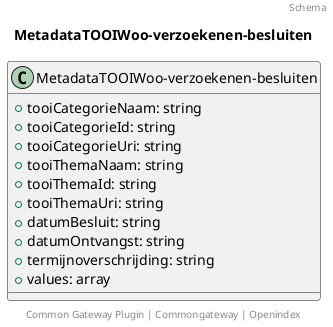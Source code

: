 @startuml
title: MetadataTOOIWoo-verzoekenen-besluiten
footer: Common Gateway Plugin | Commongateway | Openindex 
header: Schema

class MetadataTOOIWoo-verzoekenen-besluiten {
  + tooiCategorieNaam: string
  + tooiCategorieId: string
  + tooiCategorieUri: string
  + tooiThemaNaam: string
  + tooiThemaId: string
  + tooiThemaUri: string
  + datumBesluit: string
  + datumOntvangst: string
  + termijnoverschrijding: string
  + values: array
}
@enduml

